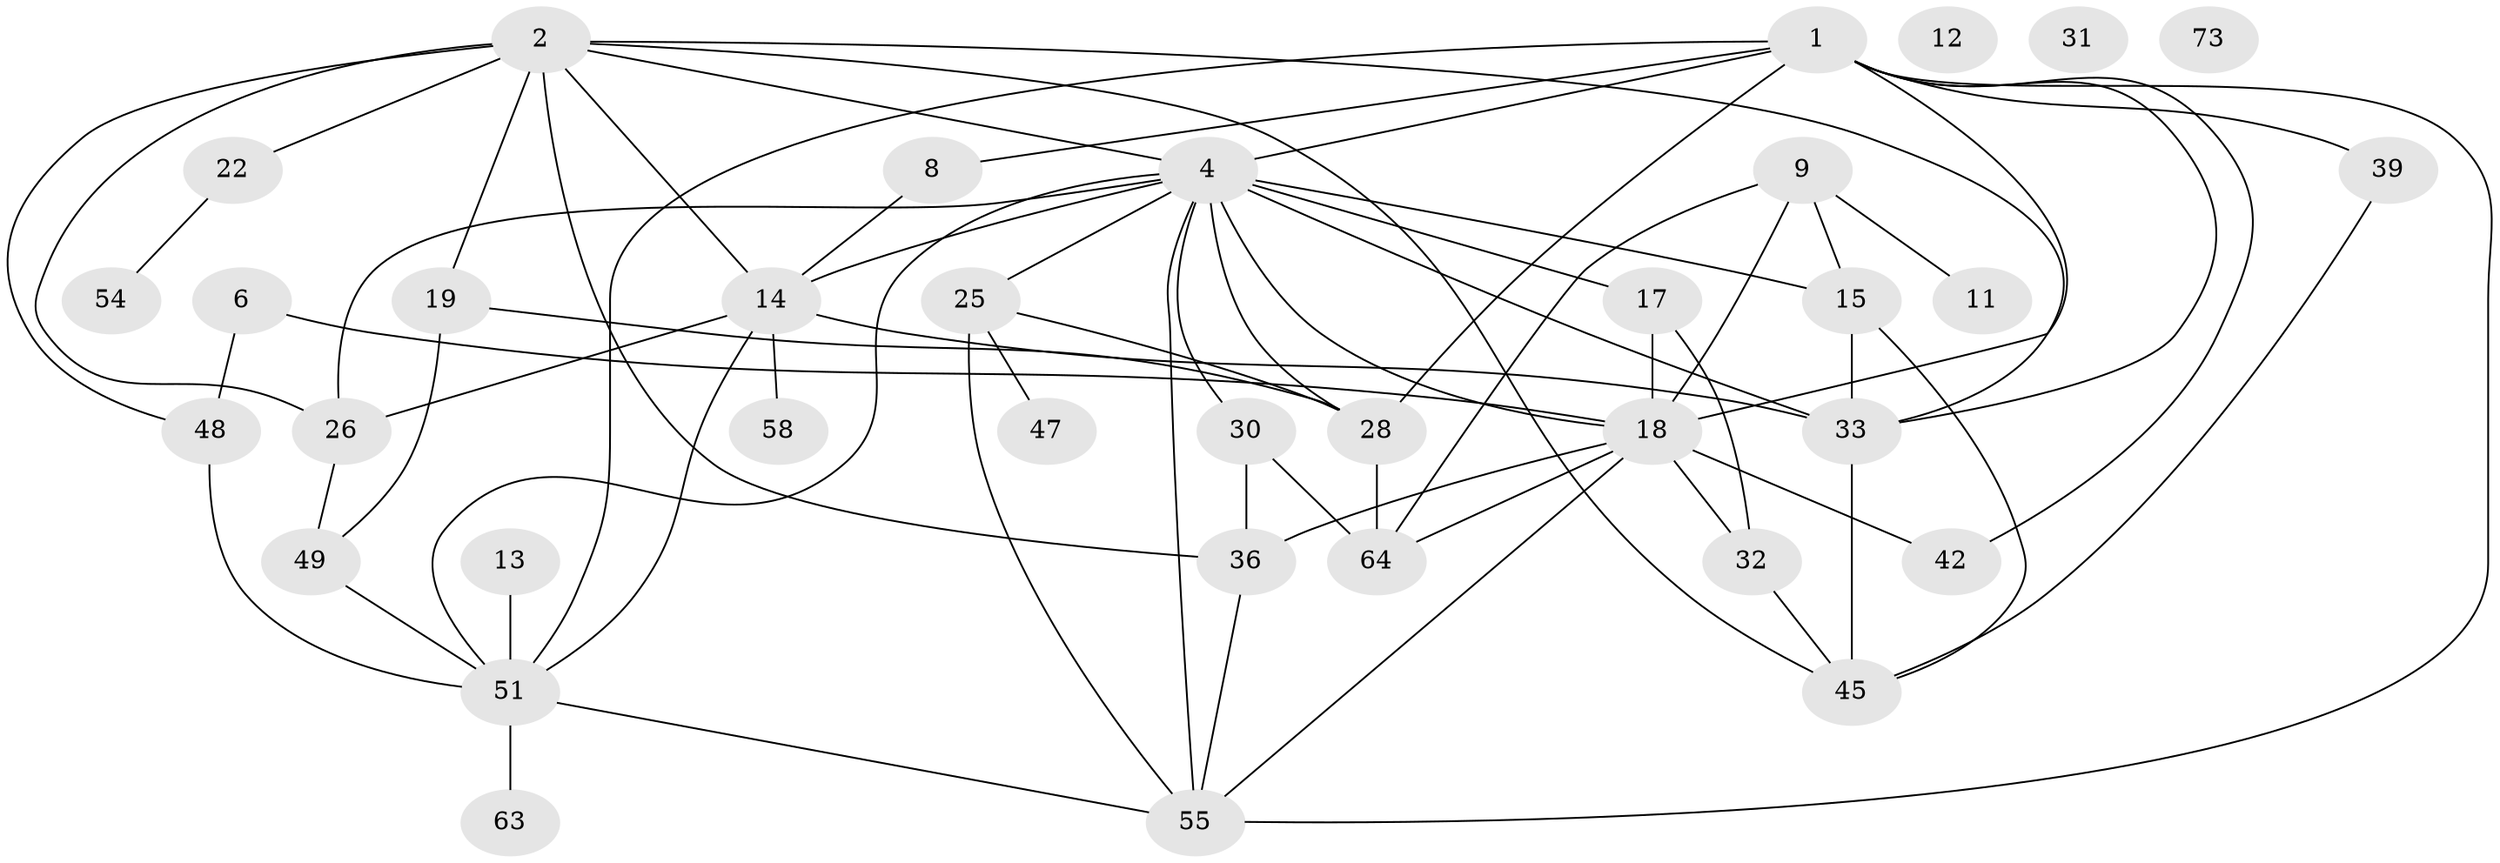 // original degree distribution, {2: 0.2328767123287671, 5: 0.1643835616438356, 4: 0.0958904109589041, 6: 0.0410958904109589, 3: 0.2328767123287671, 1: 0.1643835616438356, 7: 0.0410958904109589, 0: 0.0273972602739726}
// Generated by graph-tools (version 1.1) at 2025/12/03/09/25 04:12:52]
// undirected, 36 vertices, 68 edges
graph export_dot {
graph [start="1"]
  node [color=gray90,style=filled];
  1 [super="+3"];
  2 [super="+69+40"];
  4 [super="+60+7+5+27"];
  6 [super="+65+68"];
  8 [super="+59"];
  9 [super="+16+20"];
  11;
  12 [super="+53"];
  13;
  14 [super="+34+41"];
  15 [super="+24"];
  17 [super="+37"];
  18 [super="+57+21"];
  19;
  22;
  25 [super="+61"];
  26;
  28 [super="+43"];
  30 [super="+35"];
  31;
  32;
  33 [super="+44+71"];
  36 [super="+50"];
  39;
  42;
  45;
  47;
  48;
  49;
  51 [super="+66+62"];
  54;
  55;
  58;
  63;
  64 [super="+67"];
  73;
  1 -- 28;
  1 -- 33;
  1 -- 4 [weight=2];
  1 -- 39;
  1 -- 8;
  1 -- 42;
  1 -- 51;
  1 -- 55;
  1 -- 18;
  2 -- 26;
  2 -- 48;
  2 -- 19;
  2 -- 45;
  2 -- 36;
  2 -- 33;
  2 -- 4;
  2 -- 22;
  2 -- 14;
  4 -- 28;
  4 -- 17 [weight=2];
  4 -- 55;
  4 -- 26;
  4 -- 33;
  4 -- 14 [weight=2];
  4 -- 15;
  4 -- 51;
  4 -- 25;
  4 -- 30;
  4 -- 18 [weight=2];
  6 -- 18;
  6 -- 48;
  8 -- 14;
  9 -- 15;
  9 -- 64;
  9 -- 11;
  9 -- 18;
  13 -- 51;
  14 -- 33;
  14 -- 58;
  14 -- 51;
  14 -- 26;
  15 -- 45;
  15 -- 33;
  17 -- 32;
  17 -- 18 [weight=2];
  18 -- 42 [weight=2];
  18 -- 36;
  18 -- 32;
  18 -- 64;
  18 -- 55;
  19 -- 49;
  19 -- 28;
  22 -- 54;
  25 -- 28;
  25 -- 55;
  25 -- 47;
  26 -- 49;
  28 -- 64 [weight=2];
  30 -- 36;
  30 -- 64;
  32 -- 45;
  33 -- 45;
  36 -- 55;
  39 -- 45;
  48 -- 51;
  49 -- 51;
  51 -- 55;
  51 -- 63;
}
